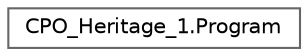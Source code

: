 digraph "Graphical Class Hierarchy"
{
 // LATEX_PDF_SIZE
  bgcolor="transparent";
  edge [fontname=Helvetica,fontsize=10,labelfontname=Helvetica,labelfontsize=10];
  node [fontname=Helvetica,fontsize=10,shape=box,height=0.2,width=0.4];
  rankdir="LR";
  Node0 [id="Node000000",label="CPO_Heritage_1.Program",height=0.2,width=0.4,color="grey40", fillcolor="white", style="filled",URL="$class_c_p_o___heritage__1_1_1_program.html",tooltip=" "];
}
